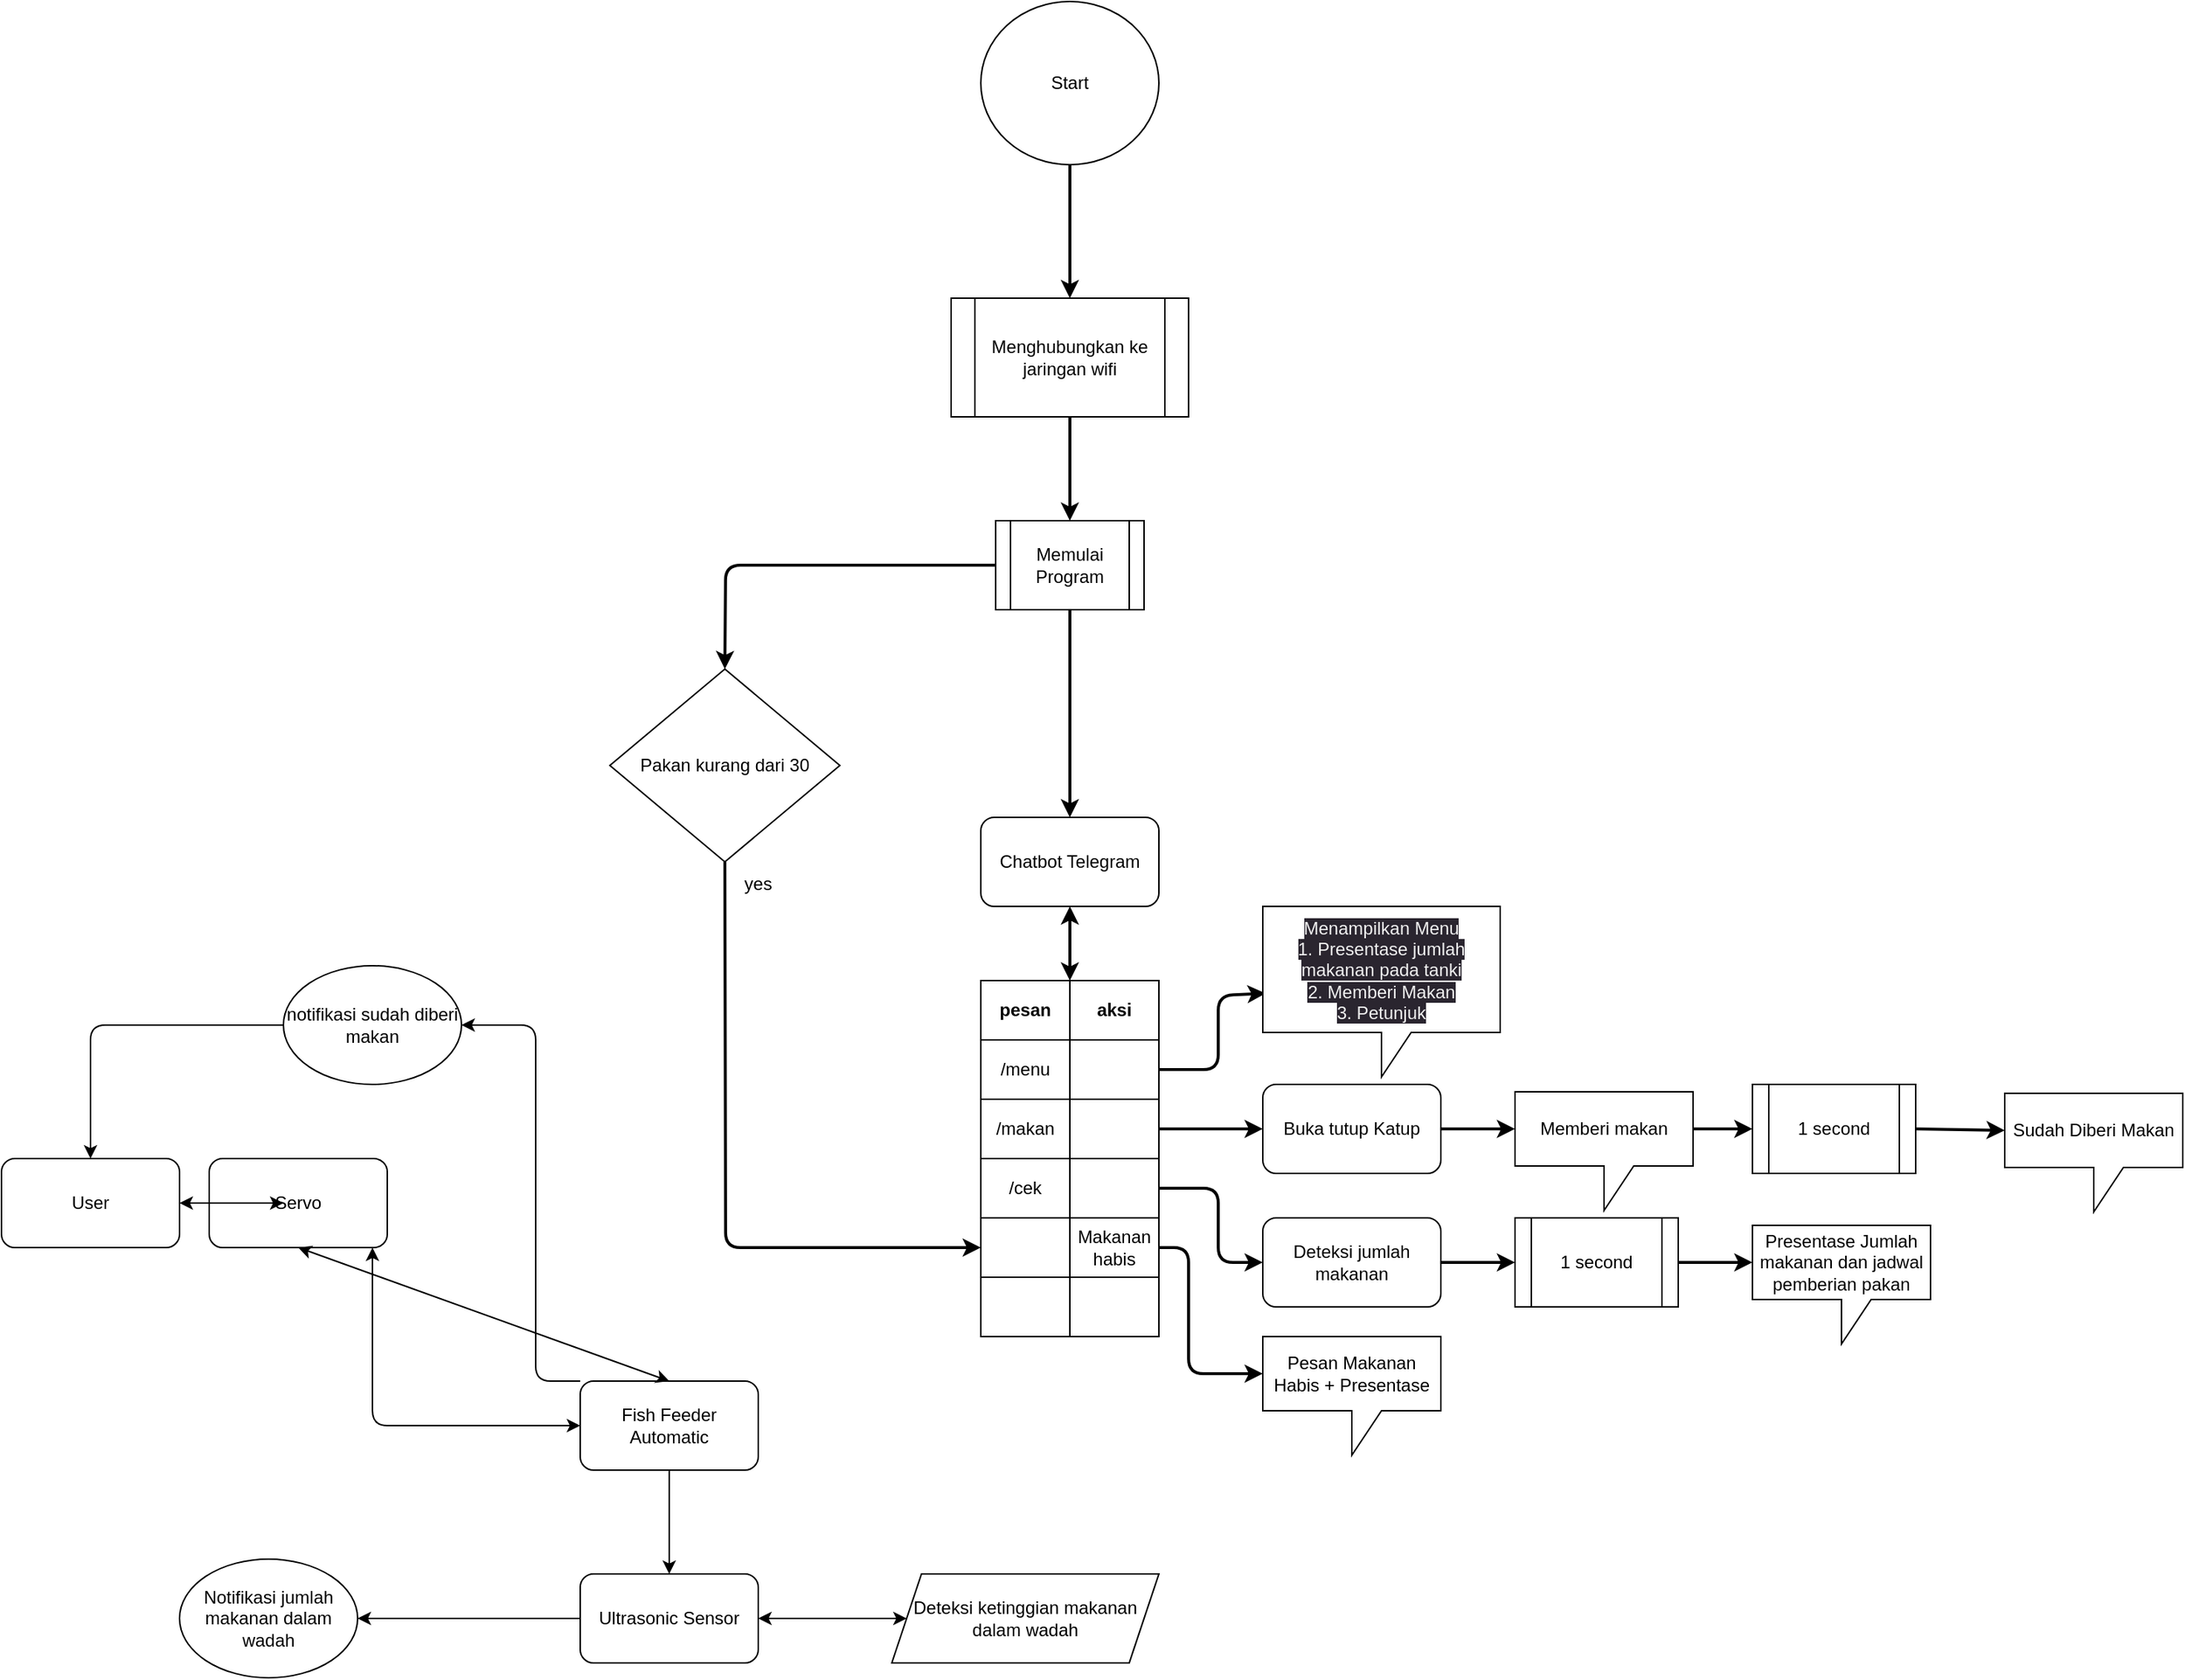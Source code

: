 <mxfile>
    <diagram id="6XwTVdgbRnXJS3uMY6iS" name="Page-1">
        <mxGraphModel dx="609" dy="1557" grid="1" gridSize="10" guides="1" tooltips="1" connect="1" arrows="1" fold="1" page="1" pageScale="1" pageWidth="850" pageHeight="1100" math="0" shadow="0">
            <root>
                <mxCell id="0"/>
                <mxCell id="1" parent="0"/>
                <mxCell id="5" value="Fish Feeder Automatic" style="rounded=1;whiteSpace=wrap;html=1;" parent="1" vertex="1">
                    <mxGeometry x="390" y="560" width="120" height="60" as="geometry"/>
                </mxCell>
                <mxCell id="6" value="Servo" style="rounded=1;whiteSpace=wrap;html=1;" parent="1" vertex="1">
                    <mxGeometry x="140" y="410" width="120" height="60" as="geometry"/>
                </mxCell>
                <mxCell id="7" value="Ultrasonic Sensor" style="rounded=1;whiteSpace=wrap;html=1;" parent="1" vertex="1">
                    <mxGeometry x="390" y="690" width="120" height="60" as="geometry"/>
                </mxCell>
                <mxCell id="8" value="" style="endArrow=classic;html=1;entryX=0.5;entryY=1;entryDx=0;entryDy=0;exitX=0.5;exitY=0;exitDx=0;exitDy=0;startArrow=classic;startFill=1;" parent="1" source="5" target="6" edge="1">
                    <mxGeometry width="50" height="50" relative="1" as="geometry">
                        <mxPoint x="430" y="620" as="sourcePoint"/>
                        <mxPoint x="480" y="570" as="targetPoint"/>
                    </mxGeometry>
                </mxCell>
                <mxCell id="9" value="" style="endArrow=classic;html=1;entryX=0.5;entryY=0;entryDx=0;entryDy=0;exitX=0.5;exitY=1;exitDx=0;exitDy=0;" parent="1" source="5" target="7" edge="1">
                    <mxGeometry width="50" height="50" relative="1" as="geometry">
                        <mxPoint x="460" y="570" as="sourcePoint"/>
                        <mxPoint x="460" y="500" as="targetPoint"/>
                    </mxGeometry>
                </mxCell>
                <mxCell id="10" value="Notifikasi jumlah makanan dalam wadah" style="ellipse;whiteSpace=wrap;html=1;" parent="1" vertex="1">
                    <mxGeometry x="120" y="680" width="120" height="80" as="geometry"/>
                </mxCell>
                <mxCell id="11" value="Deteksi ketinggian makanan dalam wadah" style="shape=parallelogram;perimeter=parallelogramPerimeter;whiteSpace=wrap;html=1;fixedSize=1;" parent="1" vertex="1">
                    <mxGeometry x="600" y="690" width="180" height="60" as="geometry"/>
                </mxCell>
                <mxCell id="14" value="" style="endArrow=classic;html=1;exitX=1;exitY=0.5;exitDx=0;exitDy=0;entryX=0;entryY=0.5;entryDx=0;entryDy=0;startArrow=classic;startFill=1;" parent="1" source="7" target="11" edge="1">
                    <mxGeometry width="50" height="50" relative="1" as="geometry">
                        <mxPoint x="430" y="590" as="sourcePoint"/>
                        <mxPoint x="480" y="540" as="targetPoint"/>
                    </mxGeometry>
                </mxCell>
                <mxCell id="15" value="" style="endArrow=classic;html=1;exitX=0;exitY=0.5;exitDx=0;exitDy=0;entryX=1;entryY=0.5;entryDx=0;entryDy=0;" parent="1" source="7" target="10" edge="1">
                    <mxGeometry width="50" height="50" relative="1" as="geometry">
                        <mxPoint x="430" y="590" as="sourcePoint"/>
                        <mxPoint x="480" y="540" as="targetPoint"/>
                    </mxGeometry>
                </mxCell>
                <mxCell id="17" value="" style="endArrow=classic;startArrow=classic;html=1;exitX=0.5;exitY=1;exitDx=0;exitDy=0;entryX=0;entryY=0.5;entryDx=0;entryDy=0;" parent="1" target="5" edge="1">
                    <mxGeometry width="50" height="50" relative="1" as="geometry">
                        <mxPoint x="250" y="470" as="sourcePoint"/>
                        <mxPoint x="440" y="560" as="targetPoint"/>
                        <Array as="points">
                            <mxPoint x="250" y="590"/>
                        </Array>
                    </mxGeometry>
                </mxCell>
                <mxCell id="18" value="User" style="rounded=1;whiteSpace=wrap;html=1;" parent="1" vertex="1">
                    <mxGeometry y="410" width="120" height="60" as="geometry"/>
                </mxCell>
                <mxCell id="19" value="" style="endArrow=classic;startArrow=classic;html=1;entryX=0;entryY=0.5;entryDx=0;entryDy=0;exitX=1;exitY=0.5;exitDx=0;exitDy=0;" parent="1" source="18" edge="1">
                    <mxGeometry width="50" height="50" relative="1" as="geometry">
                        <mxPoint x="130" y="589" as="sourcePoint"/>
                        <mxPoint x="190" y="440" as="targetPoint"/>
                    </mxGeometry>
                </mxCell>
                <mxCell id="20" value="Buka tutup Katup" style="rounded=1;whiteSpace=wrap;html=1;" parent="1" vertex="1">
                    <mxGeometry x="850" y="360" width="120" height="60" as="geometry"/>
                </mxCell>
                <mxCell id="22" value="notifikasi sudah diberi makan" style="ellipse;whiteSpace=wrap;html=1;" parent="1" vertex="1">
                    <mxGeometry x="190" y="280" width="120" height="80" as="geometry"/>
                </mxCell>
                <mxCell id="23" value="" style="endArrow=classic;html=1;exitX=0;exitY=0;exitDx=0;exitDy=0;" parent="1" source="5" target="22" edge="1">
                    <mxGeometry width="50" height="50" relative="1" as="geometry">
                        <mxPoint x="390" y="610" as="sourcePoint"/>
                        <mxPoint x="440" y="560" as="targetPoint"/>
                        <Array as="points">
                            <mxPoint x="360" y="560"/>
                            <mxPoint x="360" y="320"/>
                        </Array>
                    </mxGeometry>
                </mxCell>
                <mxCell id="24" value="" style="endArrow=classic;html=1;entryX=0.5;entryY=0;entryDx=0;entryDy=0;" parent="1" target="18" edge="1">
                    <mxGeometry width="50" height="50" relative="1" as="geometry">
                        <mxPoint x="190" y="320" as="sourcePoint"/>
                        <mxPoint x="440" y="320" as="targetPoint"/>
                        <Array as="points">
                            <mxPoint x="60" y="320"/>
                        </Array>
                    </mxGeometry>
                </mxCell>
                <mxCell id="39" value="" style="shape=table;startSize=0;container=1;collapsible=0;childLayout=tableLayout;" parent="1" vertex="1">
                    <mxGeometry x="660" y="290" width="120" height="240" as="geometry"/>
                </mxCell>
                <mxCell id="40" value="" style="shape=tableRow;horizontal=0;startSize=0;swimlaneHead=0;swimlaneBody=0;top=0;left=0;bottom=0;right=0;collapsible=0;dropTarget=0;fillColor=none;points=[[0,0.5],[1,0.5]];portConstraint=eastwest;" parent="39" vertex="1">
                    <mxGeometry width="120" height="40" as="geometry"/>
                </mxCell>
                <mxCell id="41" value="&lt;b&gt;pesan&lt;/b&gt;" style="shape=partialRectangle;html=1;whiteSpace=wrap;connectable=0;overflow=hidden;fillColor=none;top=0;left=0;bottom=0;right=0;pointerEvents=1;" parent="40" vertex="1">
                    <mxGeometry width="60" height="40" as="geometry">
                        <mxRectangle width="60" height="40" as="alternateBounds"/>
                    </mxGeometry>
                </mxCell>
                <mxCell id="42" value="&lt;b&gt;aksi&lt;/b&gt;" style="shape=partialRectangle;html=1;whiteSpace=wrap;connectable=0;overflow=hidden;fillColor=none;top=0;left=0;bottom=0;right=0;pointerEvents=1;" parent="40" vertex="1">
                    <mxGeometry x="60" width="60" height="40" as="geometry">
                        <mxRectangle width="60" height="40" as="alternateBounds"/>
                    </mxGeometry>
                </mxCell>
                <mxCell id="43" value="" style="shape=tableRow;horizontal=0;startSize=0;swimlaneHead=0;swimlaneBody=0;top=0;left=0;bottom=0;right=0;collapsible=0;dropTarget=0;fillColor=none;points=[[0,0.5],[1,0.5]];portConstraint=eastwest;" parent="39" vertex="1">
                    <mxGeometry y="40" width="120" height="40" as="geometry"/>
                </mxCell>
                <mxCell id="44" value="/menu" style="shape=partialRectangle;html=1;whiteSpace=wrap;connectable=0;overflow=hidden;fillColor=none;top=0;left=0;bottom=0;right=0;pointerEvents=1;" parent="43" vertex="1">
                    <mxGeometry width="60" height="40" as="geometry">
                        <mxRectangle width="60" height="40" as="alternateBounds"/>
                    </mxGeometry>
                </mxCell>
                <mxCell id="45" value="" style="shape=partialRectangle;html=1;whiteSpace=wrap;connectable=0;overflow=hidden;fillColor=none;top=0;left=0;bottom=0;right=0;pointerEvents=1;" parent="43" vertex="1">
                    <mxGeometry x="60" width="60" height="40" as="geometry">
                        <mxRectangle width="60" height="40" as="alternateBounds"/>
                    </mxGeometry>
                </mxCell>
                <mxCell id="46" value="" style="shape=tableRow;horizontal=0;startSize=0;swimlaneHead=0;swimlaneBody=0;top=0;left=0;bottom=0;right=0;collapsible=0;dropTarget=0;fillColor=none;points=[[0,0.5],[1,0.5]];portConstraint=eastwest;" parent="39" vertex="1">
                    <mxGeometry y="80" width="120" height="40" as="geometry"/>
                </mxCell>
                <mxCell id="47" value="/makan" style="shape=partialRectangle;html=1;whiteSpace=wrap;connectable=0;overflow=hidden;fillColor=none;top=0;left=0;bottom=0;right=0;pointerEvents=1;" parent="46" vertex="1">
                    <mxGeometry width="60" height="40" as="geometry">
                        <mxRectangle width="60" height="40" as="alternateBounds"/>
                    </mxGeometry>
                </mxCell>
                <mxCell id="48" value="" style="shape=partialRectangle;html=1;whiteSpace=wrap;connectable=0;overflow=hidden;fillColor=none;top=0;left=0;bottom=0;right=0;pointerEvents=1;" parent="46" vertex="1">
                    <mxGeometry x="60" width="60" height="40" as="geometry">
                        <mxRectangle width="60" height="40" as="alternateBounds"/>
                    </mxGeometry>
                </mxCell>
                <mxCell id="49" value="" style="shape=tableRow;horizontal=0;startSize=0;swimlaneHead=0;swimlaneBody=0;top=0;left=0;bottom=0;right=0;collapsible=0;dropTarget=0;fillColor=none;points=[[0,0.5],[1,0.5]];portConstraint=eastwest;" parent="39" vertex="1">
                    <mxGeometry y="120" width="120" height="40" as="geometry"/>
                </mxCell>
                <mxCell id="50" value="/cek" style="shape=partialRectangle;html=1;whiteSpace=wrap;connectable=0;overflow=hidden;fillColor=none;top=0;left=0;bottom=0;right=0;pointerEvents=1;" parent="49" vertex="1">
                    <mxGeometry width="60" height="40" as="geometry">
                        <mxRectangle width="60" height="40" as="alternateBounds"/>
                    </mxGeometry>
                </mxCell>
                <mxCell id="51" value="" style="shape=partialRectangle;html=1;whiteSpace=wrap;connectable=0;overflow=hidden;fillColor=none;top=0;left=0;bottom=0;right=0;pointerEvents=1;" parent="49" vertex="1">
                    <mxGeometry x="60" width="60" height="40" as="geometry">
                        <mxRectangle width="60" height="40" as="alternateBounds"/>
                    </mxGeometry>
                </mxCell>
                <mxCell id="58" style="shape=tableRow;horizontal=0;startSize=0;swimlaneHead=0;swimlaneBody=0;top=0;left=0;bottom=0;right=0;collapsible=0;dropTarget=0;fillColor=none;points=[[0,0.5],[1,0.5]];portConstraint=eastwest;" parent="39" vertex="1">
                    <mxGeometry y="160" width="120" height="40" as="geometry"/>
                </mxCell>
                <mxCell id="59" value="&lt;span style=&quot;color: rgba(0, 0, 0, 0); font-family: monospace; font-size: 0px; text-align: start;&quot;&gt;%3CmxGraphModel%3E%3Croot%3E%3CmxCell%20id%3D%220%22%2F%3E%3CmxCell%20id%3D%221%22%20parent%3D%220%22%2F%3E%3CmxCell%20id%3D%222%22%20value%3D%22%22%20style%3D%22endArrow%3Dclassic%3Bhtml%3D1%3BstrokeWidth%3D2%3BexitX%3D1%3BexitY%3D0.5%3BexitDx%3D0%3BexitDy%3D0%3BentryX%3D0%3BentryY%3D0.5%3BentryDx%3D0%3BentryDy%3D0%3B%22%20edge%3D%221%22%20parent%3D%221%22%3E%3CmxGeometry%20width%3D%2250%22%20height%3D%2250%22%20relative%3D%221%22%20as%3D%22geometry%22%3E%3CmxPoint%20x%3D%221010%22%20y%3D%22500%22%20as%3D%22sourcePoint%22%2F%3E%3CmxPoint%20x%3D%221060%22%20y%3D%22500%22%20as%3D%22targetPoint%22%2F%3E%3C%2FmxGeometry%3E%3C%2FmxCell%3E%3C%2Froot%3E%3C%2FmxGraphModel%3E&lt;/span&gt;" style="shape=partialRectangle;html=1;whiteSpace=wrap;connectable=0;overflow=hidden;fillColor=none;top=0;left=0;bottom=0;right=0;pointerEvents=1;" parent="58" vertex="1">
                    <mxGeometry width="60" height="40" as="geometry">
                        <mxRectangle width="60" height="40" as="alternateBounds"/>
                    </mxGeometry>
                </mxCell>
                <mxCell id="60" value="Makanan habis" style="shape=partialRectangle;html=1;whiteSpace=wrap;connectable=0;overflow=hidden;fillColor=none;top=0;left=0;bottom=0;right=0;pointerEvents=1;" parent="58" vertex="1">
                    <mxGeometry x="60" width="60" height="40" as="geometry">
                        <mxRectangle width="60" height="40" as="alternateBounds"/>
                    </mxGeometry>
                </mxCell>
                <mxCell id="61" style="shape=tableRow;horizontal=0;startSize=0;swimlaneHead=0;swimlaneBody=0;top=0;left=0;bottom=0;right=0;collapsible=0;dropTarget=0;fillColor=none;points=[[0,0.5],[1,0.5]];portConstraint=eastwest;" parent="39" vertex="1">
                    <mxGeometry y="200" width="120" height="40" as="geometry"/>
                </mxCell>
                <mxCell id="62" style="shape=partialRectangle;html=1;whiteSpace=wrap;connectable=0;overflow=hidden;fillColor=none;top=0;left=0;bottom=0;right=0;pointerEvents=1;" parent="61" vertex="1">
                    <mxGeometry width="60" height="40" as="geometry">
                        <mxRectangle width="60" height="40" as="alternateBounds"/>
                    </mxGeometry>
                </mxCell>
                <mxCell id="63" style="shape=partialRectangle;html=1;whiteSpace=wrap;connectable=0;overflow=hidden;fillColor=none;top=0;left=0;bottom=0;right=0;pointerEvents=1;" parent="61" vertex="1">
                    <mxGeometry x="60" width="60" height="40" as="geometry">
                        <mxRectangle width="60" height="40" as="alternateBounds"/>
                    </mxGeometry>
                </mxCell>
                <mxCell id="55" value="" style="endArrow=classic;html=1;strokeWidth=2;exitX=1;exitY=0.5;exitDx=0;exitDy=0;entryX=0.012;entryY=0.51;entryDx=0;entryDy=0;entryPerimeter=0;" parent="1" source="43" target="72" edge="1">
                    <mxGeometry width="50" height="50" relative="1" as="geometry">
                        <mxPoint x="810" y="430" as="sourcePoint"/>
                        <mxPoint x="860" y="300" as="targetPoint"/>
                        <Array as="points">
                            <mxPoint x="820" y="350"/>
                            <mxPoint x="820" y="300"/>
                        </Array>
                    </mxGeometry>
                </mxCell>
                <mxCell id="57" value="" style="endArrow=classic;html=1;strokeWidth=2;exitX=1;exitY=0.5;exitDx=0;exitDy=0;entryX=0;entryY=0;entryDx=0;entryDy=25;entryPerimeter=0;" parent="1" source="20" target="67" edge="1">
                    <mxGeometry width="50" height="50" relative="1" as="geometry">
                        <mxPoint x="880" y="510" as="sourcePoint"/>
                        <mxPoint x="1080.0" y="390" as="targetPoint"/>
                    </mxGeometry>
                </mxCell>
                <mxCell id="65" value="" style="endArrow=classic;html=1;strokeWidth=2;exitX=1;exitY=0.5;exitDx=0;exitDy=0;entryX=0;entryY=0.5;entryDx=0;entryDy=0;" parent="1" source="46" target="20" edge="1">
                    <mxGeometry width="50" height="50" relative="1" as="geometry">
                        <mxPoint x="820" y="390" as="sourcePoint"/>
                        <mxPoint x="840" y="390" as="targetPoint"/>
                    </mxGeometry>
                </mxCell>
                <mxCell id="67" value="Memberi makan" style="shape=callout;whiteSpace=wrap;html=1;perimeter=calloutPerimeter;" parent="1" vertex="1">
                    <mxGeometry x="1020" y="365" width="120" height="80" as="geometry"/>
                </mxCell>
                <mxCell id="68" value="1 second" style="shape=process;whiteSpace=wrap;html=1;backgroundOutline=1;" parent="1" vertex="1">
                    <mxGeometry x="1180" y="360" width="110" height="60" as="geometry"/>
                </mxCell>
                <mxCell id="69" value="" style="endArrow=classic;html=1;strokeWidth=2;exitX=0;exitY=0;exitDx=120.0;exitDy=25;entryX=0;entryY=0.5;entryDx=0;entryDy=0;exitPerimeter=0;" parent="1" source="67" target="68" edge="1">
                    <mxGeometry width="50" height="50" relative="1" as="geometry">
                        <mxPoint x="980.0" y="400" as="sourcePoint"/>
                        <mxPoint x="1030.0" y="400" as="targetPoint"/>
                    </mxGeometry>
                </mxCell>
                <mxCell id="70" value="Sudah Diberi Makan" style="shape=callout;whiteSpace=wrap;html=1;perimeter=calloutPerimeter;" parent="1" vertex="1">
                    <mxGeometry x="1350" y="366" width="120" height="80" as="geometry"/>
                </mxCell>
                <mxCell id="71" value="" style="endArrow=classic;html=1;strokeWidth=2;entryX=0;entryY=0;entryDx=0;entryDy=25;entryPerimeter=0;exitX=1;exitY=0.5;exitDx=0;exitDy=0;" parent="1" source="68" target="70" edge="1">
                    <mxGeometry width="50" height="50" relative="1" as="geometry">
                        <mxPoint x="1300" y="390" as="sourcePoint"/>
                        <mxPoint x="1320.0" y="389.64" as="targetPoint"/>
                    </mxGeometry>
                </mxCell>
                <mxCell id="72" value="&lt;span style=&quot;color: rgb(240, 240, 240); font-family: Helvetica; font-size: 12px; font-style: normal; font-variant-ligatures: normal; font-variant-caps: normal; font-weight: 400; letter-spacing: normal; orphans: 2; text-align: center; text-indent: 0px; text-transform: none; widows: 2; word-spacing: 0px; -webkit-text-stroke-width: 0px; background-color: rgb(42, 37, 47); text-decoration-thickness: initial; text-decoration-style: initial; text-decoration-color: initial; float: none; display: inline !important;&quot;&gt;Menampilkan Menu&lt;/span&gt;&lt;br style=&quot;border-color: rgb(0, 0, 0); color: rgb(240, 240, 240); font-family: Helvetica; font-size: 12px; font-style: normal; font-variant-ligatures: normal; font-variant-caps: normal; font-weight: 400; letter-spacing: normal; orphans: 2; text-align: center; text-indent: 0px; text-transform: none; widows: 2; word-spacing: 0px; -webkit-text-stroke-width: 0px; background-color: rgb(42, 37, 47); text-decoration-thickness: initial; text-decoration-style: initial; text-decoration-color: initial;&quot;&gt;&lt;span style=&quot;color: rgb(240, 240, 240); font-family: Helvetica; font-size: 12px; font-style: normal; font-variant-ligatures: normal; font-variant-caps: normal; font-weight: 400; letter-spacing: normal; orphans: 2; text-align: center; text-indent: 0px; text-transform: none; widows: 2; word-spacing: 0px; -webkit-text-stroke-width: 0px; background-color: rgb(42, 37, 47); text-decoration-thickness: initial; text-decoration-style: initial; text-decoration-color: initial; float: none; display: inline !important;&quot;&gt;1. Presentase jumlah makanan pada tanki&lt;/span&gt;&lt;br style=&quot;border-color: rgb(0, 0, 0); color: rgb(240, 240, 240); font-family: Helvetica; font-size: 12px; font-style: normal; font-variant-ligatures: normal; font-variant-caps: normal; font-weight: 400; letter-spacing: normal; orphans: 2; text-align: center; text-indent: 0px; text-transform: none; widows: 2; word-spacing: 0px; -webkit-text-stroke-width: 0px; background-color: rgb(42, 37, 47); text-decoration-thickness: initial; text-decoration-style: initial; text-decoration-color: initial;&quot;&gt;&lt;span style=&quot;color: rgb(240, 240, 240); font-family: Helvetica; font-size: 12px; font-style: normal; font-variant-ligatures: normal; font-variant-caps: normal; font-weight: 400; letter-spacing: normal; orphans: 2; text-align: center; text-indent: 0px; text-transform: none; widows: 2; word-spacing: 0px; -webkit-text-stroke-width: 0px; background-color: rgb(42, 37, 47); text-decoration-thickness: initial; text-decoration-style: initial; text-decoration-color: initial; float: none; display: inline !important;&quot;&gt;2. Memberi Makan&lt;br&gt;3. Petunjuk&lt;br&gt;&lt;/span&gt;" style="shape=callout;whiteSpace=wrap;html=1;perimeter=calloutPerimeter;" parent="1" vertex="1">
                    <mxGeometry x="850" y="240" width="160" height="115" as="geometry"/>
                </mxCell>
                <mxCell id="73" value="Presentase Jumlah makanan dan jadwal pemberian pakan" style="shape=callout;whiteSpace=wrap;html=1;perimeter=calloutPerimeter;" parent="1" vertex="1">
                    <mxGeometry x="1180" y="455" width="120" height="80" as="geometry"/>
                </mxCell>
                <mxCell id="74" value="" style="endArrow=classic;html=1;strokeWidth=2;exitX=1;exitY=0.5;exitDx=0;exitDy=0;entryX=0;entryY=0.5;entryDx=0;entryDy=0;" parent="1" source="49" target="75" edge="1">
                    <mxGeometry width="50" height="50" relative="1" as="geometry">
                        <mxPoint x="790" y="400" as="sourcePoint"/>
                        <mxPoint x="800" y="520" as="targetPoint"/>
                        <Array as="points">
                            <mxPoint x="820" y="430"/>
                            <mxPoint x="820" y="480"/>
                        </Array>
                    </mxGeometry>
                </mxCell>
                <mxCell id="75" value="Deteksi jumlah makanan" style="rounded=1;whiteSpace=wrap;html=1;" parent="1" vertex="1">
                    <mxGeometry x="850" y="450" width="120" height="60" as="geometry"/>
                </mxCell>
                <mxCell id="76" value="" style="endArrow=classic;html=1;strokeWidth=2;exitX=1;exitY=0.5;exitDx=0;exitDy=0;entryX=0;entryY=0.5;entryDx=0;entryDy=0;" parent="1" source="75" target="77" edge="1">
                    <mxGeometry width="50" height="50" relative="1" as="geometry">
                        <mxPoint x="1020" y="430" as="sourcePoint"/>
                        <mxPoint x="1030" y="480" as="targetPoint"/>
                    </mxGeometry>
                </mxCell>
                <mxCell id="77" value="1 second" style="shape=process;whiteSpace=wrap;html=1;backgroundOutline=1;" parent="1" vertex="1">
                    <mxGeometry x="1020" y="450" width="110" height="60" as="geometry"/>
                </mxCell>
                <mxCell id="78" value="" style="endArrow=classic;html=1;strokeWidth=2;exitX=1;exitY=0.5;exitDx=0;exitDy=0;entryX=0;entryY=0;entryDx=0;entryDy=25;entryPerimeter=0;" parent="1" source="77" target="73" edge="1">
                    <mxGeometry width="50" height="50" relative="1" as="geometry">
                        <mxPoint x="1160" y="529" as="sourcePoint"/>
                        <mxPoint x="1210" y="529" as="targetPoint"/>
                    </mxGeometry>
                </mxCell>
                <mxCell id="80" value="Pesan Makanan Habis + Presentase" style="shape=callout;whiteSpace=wrap;html=1;perimeter=calloutPerimeter;" parent="1" vertex="1">
                    <mxGeometry x="850" y="530" width="120" height="80" as="geometry"/>
                </mxCell>
                <mxCell id="81" value="" style="endArrow=classic;html=1;strokeWidth=2;exitX=1;exitY=0.5;exitDx=0;exitDy=0;entryX=0;entryY=0;entryDx=0;entryDy=25;entryPerimeter=0;" parent="1" source="58" target="80" edge="1">
                    <mxGeometry width="50" height="50" relative="1" as="geometry">
                        <mxPoint x="780" y="480" as="sourcePoint"/>
                        <mxPoint x="820" y="560" as="targetPoint"/>
                        <Array as="points">
                            <mxPoint x="800" y="470"/>
                            <mxPoint x="800" y="555"/>
                        </Array>
                    </mxGeometry>
                </mxCell>
                <mxCell id="82" value="Chatbot Telegram" style="rounded=1;whiteSpace=wrap;html=1;" parent="1" vertex="1">
                    <mxGeometry x="660" y="180" width="120" height="60" as="geometry"/>
                </mxCell>
                <mxCell id="83" value="" style="endArrow=classic;startArrow=classic;html=1;strokeWidth=2;entryX=0.5;entryY=1;entryDx=0;entryDy=0;exitX=0.5;exitY=0;exitDx=0;exitDy=0;exitPerimeter=0;" parent="1" source="40" target="82" edge="1">
                    <mxGeometry width="50" height="50" relative="1" as="geometry">
                        <mxPoint x="670" y="270" as="sourcePoint"/>
                        <mxPoint x="720" y="220" as="targetPoint"/>
                    </mxGeometry>
                </mxCell>
                <mxCell id="84" value="Start" style="ellipse;whiteSpace=wrap;html=1;" parent="1" vertex="1">
                    <mxGeometry x="660" y="-370" width="120" height="110" as="geometry"/>
                </mxCell>
                <mxCell id="85" value="Menghubungkan ke jaringan wifi" style="shape=process;whiteSpace=wrap;html=1;backgroundOutline=1;" parent="1" vertex="1">
                    <mxGeometry x="640" y="-170" width="160" height="80" as="geometry"/>
                </mxCell>
                <mxCell id="86" value="" style="endArrow=classic;html=1;strokeWidth=2;exitX=0.5;exitY=1;exitDx=0;exitDy=0;entryX=0.5;entryY=0;entryDx=0;entryDy=0;" parent="1" source="84" target="85" edge="1">
                    <mxGeometry width="50" height="50" relative="1" as="geometry">
                        <mxPoint x="730" y="-100" as="sourcePoint"/>
                        <mxPoint x="780" y="-150" as="targetPoint"/>
                    </mxGeometry>
                </mxCell>
                <mxCell id="87" value="Memulai Program" style="shape=process;whiteSpace=wrap;html=1;backgroundOutline=1;" parent="1" vertex="1">
                    <mxGeometry x="670" y="-20" width="100" height="60" as="geometry"/>
                </mxCell>
                <mxCell id="88" value="Pakan kurang dari 30" style="rhombus;whiteSpace=wrap;html=1;" parent="1" vertex="1">
                    <mxGeometry x="410" y="80" width="155" height="130" as="geometry"/>
                </mxCell>
                <mxCell id="89" value="yes" style="text;html=1;strokeColor=none;fillColor=none;align=center;verticalAlign=middle;whiteSpace=wrap;rounded=0;" parent="1" vertex="1">
                    <mxGeometry x="480" y="210" width="60" height="30" as="geometry"/>
                </mxCell>
                <mxCell id="90" value="" style="endArrow=classic;html=1;strokeWidth=2;exitX=0.5;exitY=1;exitDx=0;exitDy=0;entryX=0.5;entryY=0;entryDx=0;entryDy=0;" parent="1" source="87" target="82" edge="1">
                    <mxGeometry width="50" height="50" relative="1" as="geometry">
                        <mxPoint x="690" y="310" as="sourcePoint"/>
                        <mxPoint x="740" y="260" as="targetPoint"/>
                    </mxGeometry>
                </mxCell>
                <mxCell id="91" value="" style="endArrow=classic;html=1;strokeWidth=2;exitX=0;exitY=0.5;exitDx=0;exitDy=0;entryX=0.5;entryY=0;entryDx=0;entryDy=0;" parent="1" source="87" target="88" edge="1">
                    <mxGeometry width="50" height="50" relative="1" as="geometry">
                        <mxPoint x="638.67" y="20" as="sourcePoint"/>
                        <mxPoint x="638.67" y="160" as="targetPoint"/>
                        <Array as="points">
                            <mxPoint x="488" y="10"/>
                        </Array>
                    </mxGeometry>
                </mxCell>
                <mxCell id="92" value="" style="endArrow=classic;html=1;strokeWidth=2;exitX=0.5;exitY=1;exitDx=0;exitDy=0;entryX=0;entryY=0.5;entryDx=0;entryDy=0;" parent="1" source="88" target="58" edge="1">
                    <mxGeometry width="50" height="50" relative="1" as="geometry">
                        <mxPoint x="690" y="310" as="sourcePoint"/>
                        <mxPoint x="740" y="260" as="targetPoint"/>
                        <Array as="points">
                            <mxPoint x="488" y="470"/>
                        </Array>
                    </mxGeometry>
                </mxCell>
                <mxCell id="93" value="" style="endArrow=classic;html=1;strokeWidth=2;exitX=0.5;exitY=1;exitDx=0;exitDy=0;entryX=0.5;entryY=0;entryDx=0;entryDy=0;" parent="1" source="85" target="87" edge="1">
                    <mxGeometry width="50" height="50" relative="1" as="geometry">
                        <mxPoint x="720" y="-80" as="sourcePoint"/>
                        <mxPoint x="770" y="-130" as="targetPoint"/>
                    </mxGeometry>
                </mxCell>
            </root>
        </mxGraphModel>
    </diagram>
</mxfile>